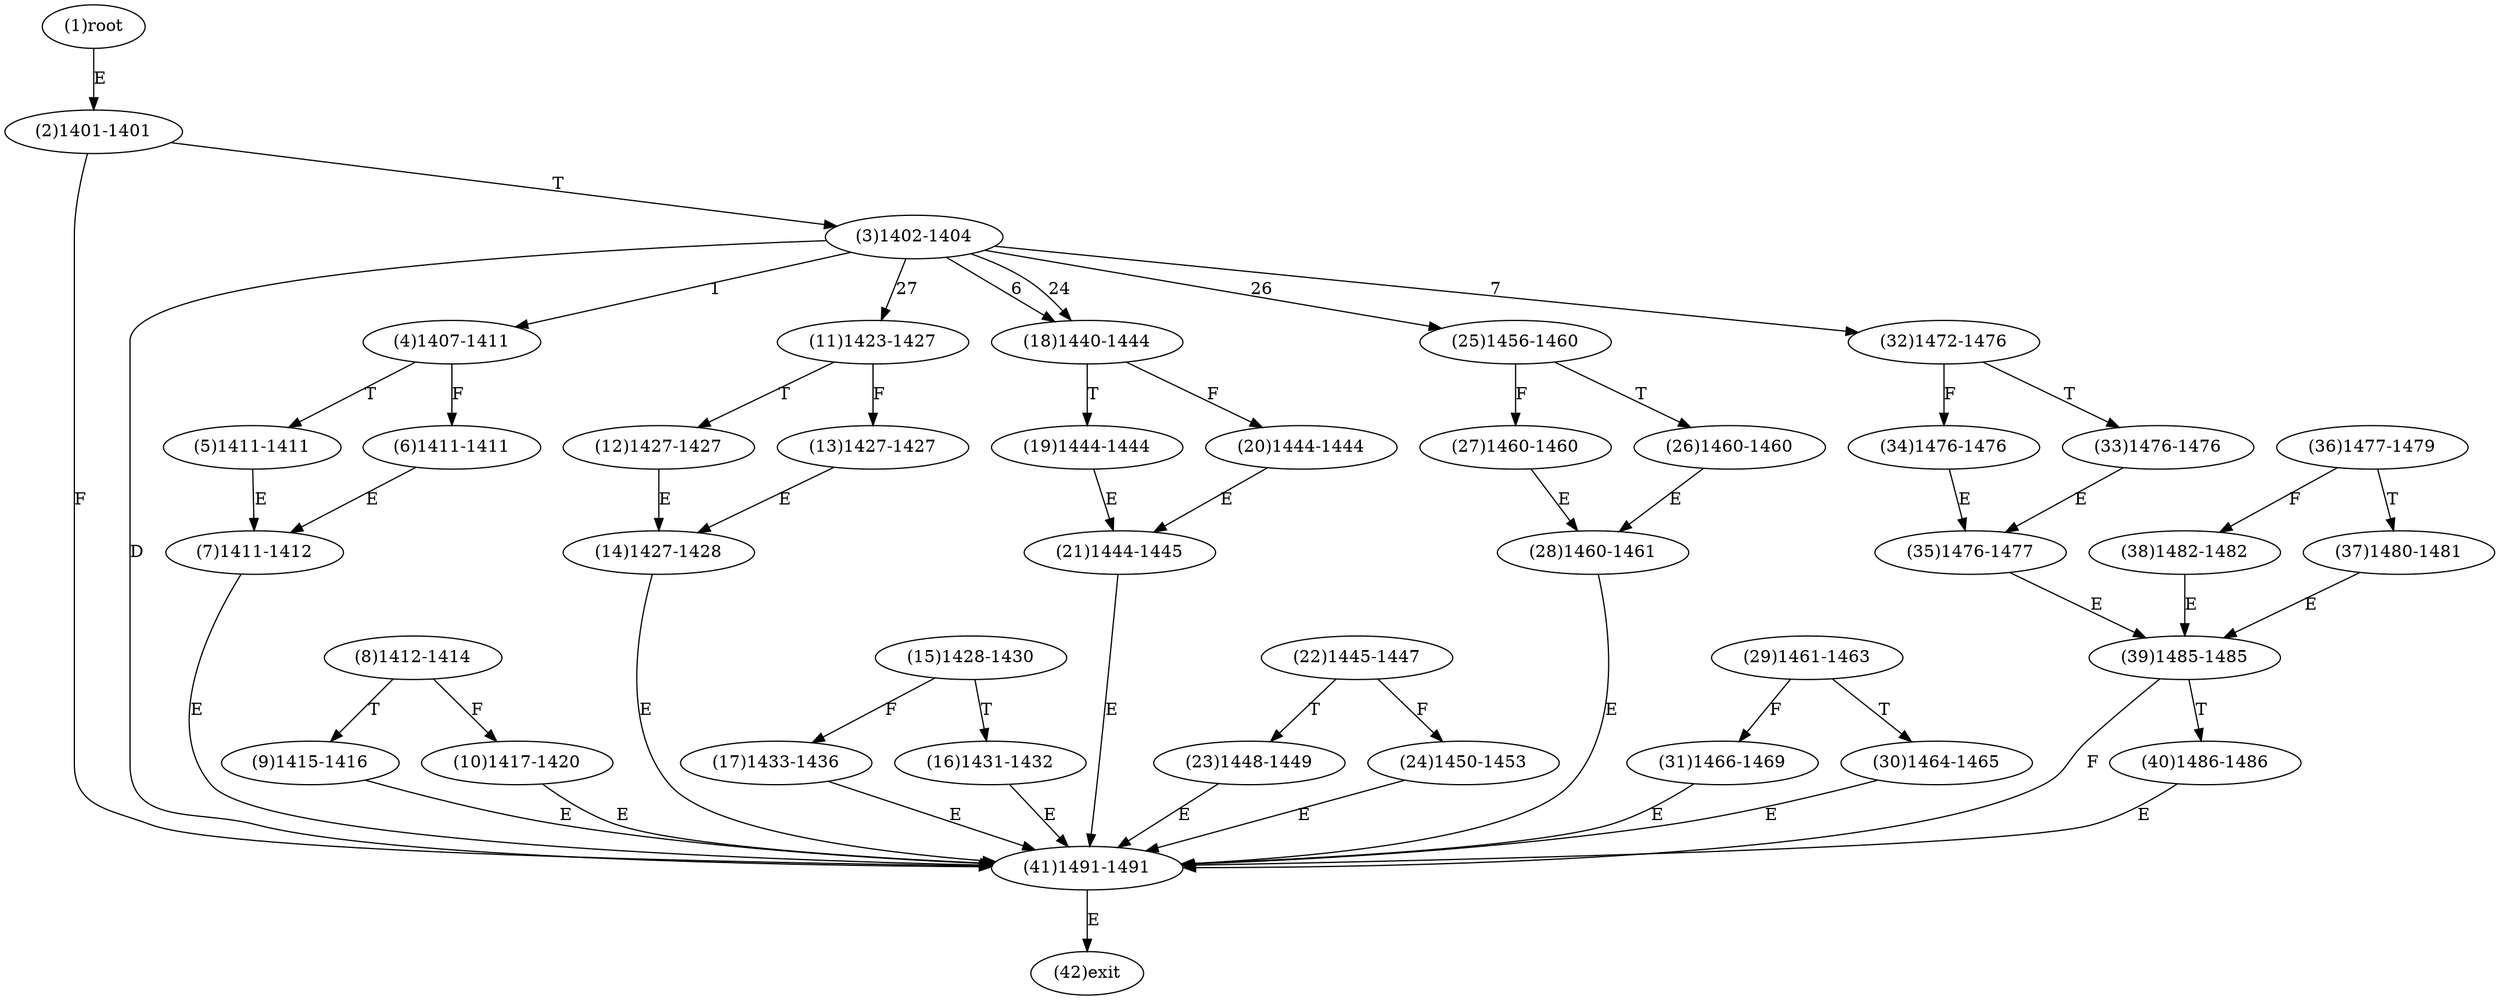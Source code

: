 digraph "" { 
1[ label="(1)root"];
2[ label="(2)1401-1401"];
3[ label="(3)1402-1404"];
4[ label="(4)1407-1411"];
5[ label="(5)1411-1411"];
6[ label="(6)1411-1411"];
7[ label="(7)1411-1412"];
8[ label="(8)1412-1414"];
9[ label="(9)1415-1416"];
10[ label="(10)1417-1420"];
11[ label="(11)1423-1427"];
12[ label="(12)1427-1427"];
13[ label="(13)1427-1427"];
14[ label="(14)1427-1428"];
15[ label="(15)1428-1430"];
17[ label="(17)1433-1436"];
16[ label="(16)1431-1432"];
19[ label="(19)1444-1444"];
18[ label="(18)1440-1444"];
21[ label="(21)1444-1445"];
20[ label="(20)1444-1444"];
23[ label="(23)1448-1449"];
22[ label="(22)1445-1447"];
25[ label="(25)1456-1460"];
24[ label="(24)1450-1453"];
27[ label="(27)1460-1460"];
26[ label="(26)1460-1460"];
29[ label="(29)1461-1463"];
28[ label="(28)1460-1461"];
31[ label="(31)1466-1469"];
30[ label="(30)1464-1465"];
34[ label="(34)1476-1476"];
35[ label="(35)1476-1477"];
32[ label="(32)1472-1476"];
33[ label="(33)1476-1476"];
38[ label="(38)1482-1482"];
39[ label="(39)1485-1485"];
36[ label="(36)1477-1479"];
37[ label="(37)1480-1481"];
42[ label="(42)exit"];
40[ label="(40)1486-1486"];
41[ label="(41)1491-1491"];
1->2[ label="E"];
2->41[ label="F"];
2->3[ label="T"];
3->4[ label="1"];
3->18[ label="6"];
3->32[ label="7"];
3->18[ label="24"];
3->25[ label="26"];
3->11[ label="27"];
3->41[ label="D"];
4->6[ label="F"];
4->5[ label="T"];
5->7[ label="E"];
6->7[ label="E"];
7->41[ label="E"];
8->10[ label="F"];
8->9[ label="T"];
9->41[ label="E"];
10->41[ label="E"];
11->13[ label="F"];
11->12[ label="T"];
12->14[ label="E"];
13->14[ label="E"];
14->41[ label="E"];
15->17[ label="F"];
15->16[ label="T"];
16->41[ label="E"];
17->41[ label="E"];
18->20[ label="F"];
18->19[ label="T"];
19->21[ label="E"];
20->21[ label="E"];
21->41[ label="E"];
22->24[ label="F"];
22->23[ label="T"];
23->41[ label="E"];
24->41[ label="E"];
25->27[ label="F"];
25->26[ label="T"];
26->28[ label="E"];
27->28[ label="E"];
28->41[ label="E"];
29->31[ label="F"];
29->30[ label="T"];
30->41[ label="E"];
31->41[ label="E"];
32->34[ label="F"];
32->33[ label="T"];
33->35[ label="E"];
34->35[ label="E"];
35->39[ label="E"];
36->38[ label="F"];
36->37[ label="T"];
37->39[ label="E"];
38->39[ label="E"];
39->41[ label="F"];
39->40[ label="T"];
40->41[ label="E"];
41->42[ label="E"];
}